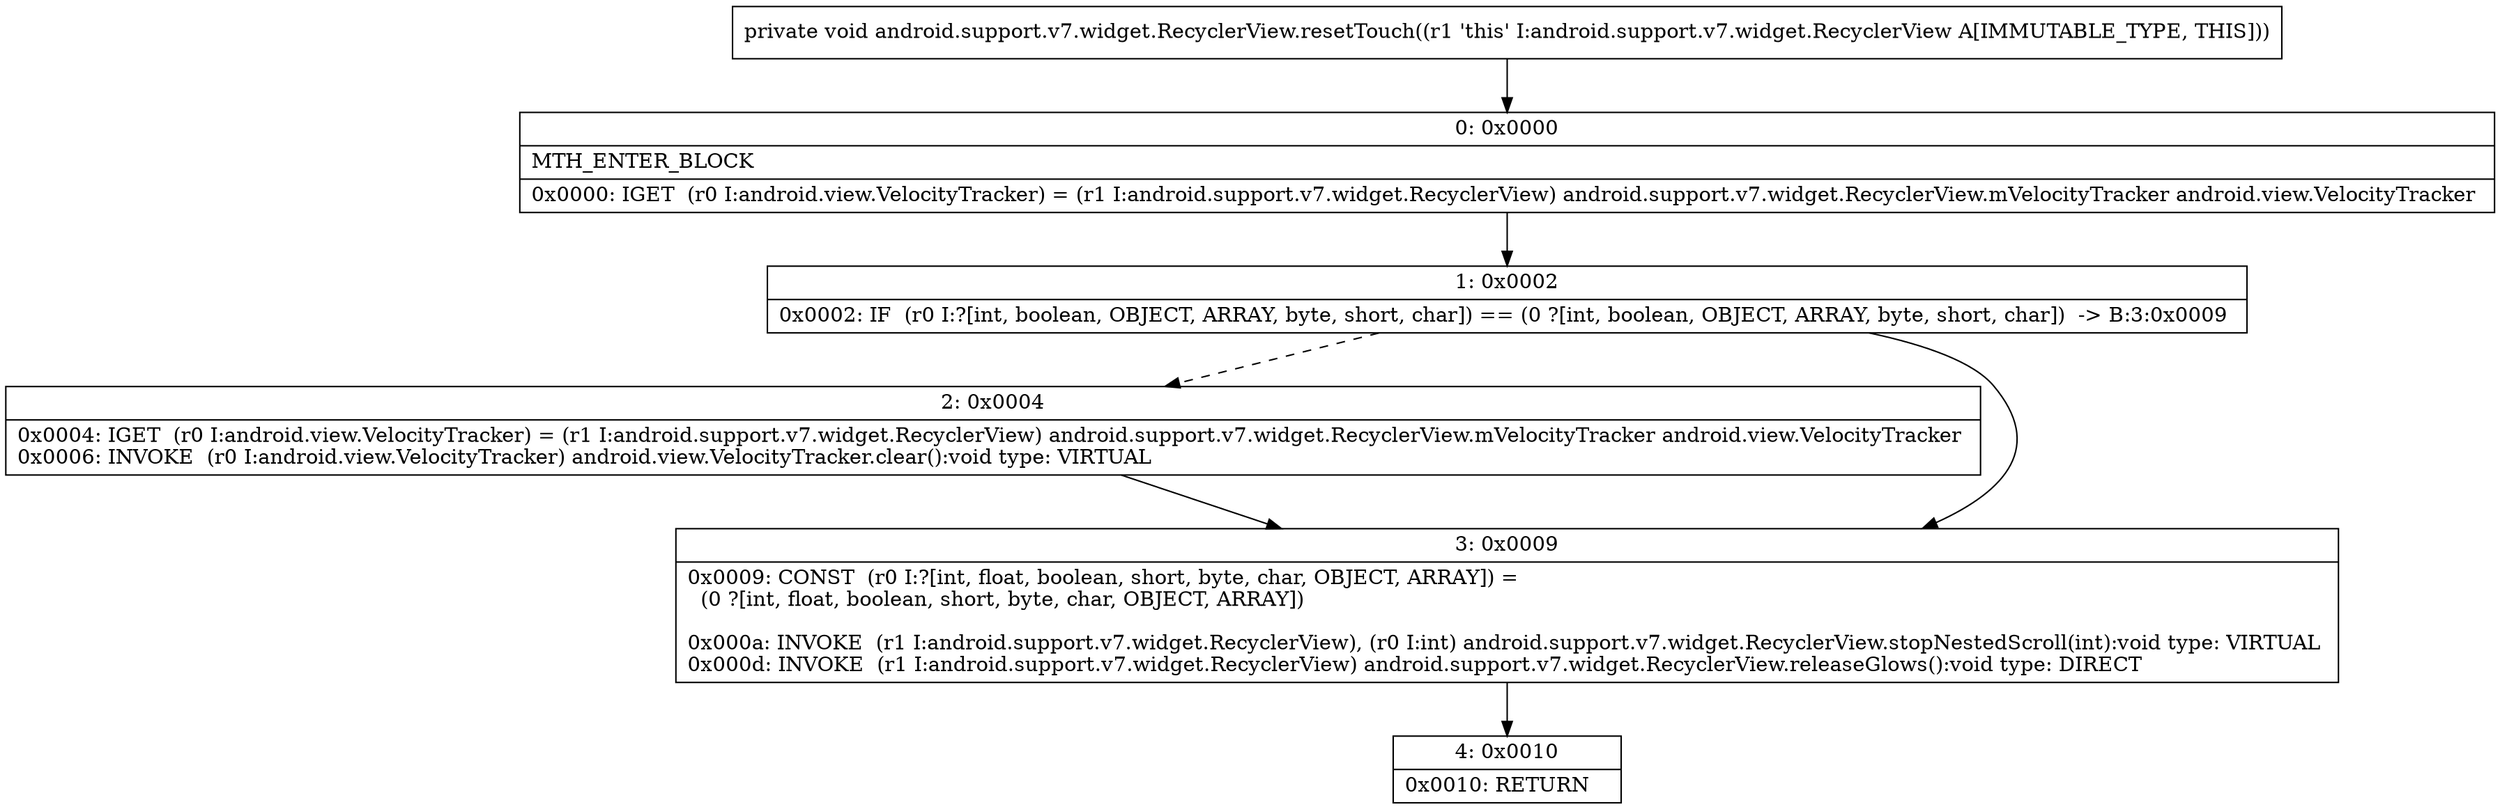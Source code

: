 digraph "CFG forandroid.support.v7.widget.RecyclerView.resetTouch()V" {
Node_0 [shape=record,label="{0\:\ 0x0000|MTH_ENTER_BLOCK\l|0x0000: IGET  (r0 I:android.view.VelocityTracker) = (r1 I:android.support.v7.widget.RecyclerView) android.support.v7.widget.RecyclerView.mVelocityTracker android.view.VelocityTracker \l}"];
Node_1 [shape=record,label="{1\:\ 0x0002|0x0002: IF  (r0 I:?[int, boolean, OBJECT, ARRAY, byte, short, char]) == (0 ?[int, boolean, OBJECT, ARRAY, byte, short, char])  \-\> B:3:0x0009 \l}"];
Node_2 [shape=record,label="{2\:\ 0x0004|0x0004: IGET  (r0 I:android.view.VelocityTracker) = (r1 I:android.support.v7.widget.RecyclerView) android.support.v7.widget.RecyclerView.mVelocityTracker android.view.VelocityTracker \l0x0006: INVOKE  (r0 I:android.view.VelocityTracker) android.view.VelocityTracker.clear():void type: VIRTUAL \l}"];
Node_3 [shape=record,label="{3\:\ 0x0009|0x0009: CONST  (r0 I:?[int, float, boolean, short, byte, char, OBJECT, ARRAY]) = \l  (0 ?[int, float, boolean, short, byte, char, OBJECT, ARRAY])\l \l0x000a: INVOKE  (r1 I:android.support.v7.widget.RecyclerView), (r0 I:int) android.support.v7.widget.RecyclerView.stopNestedScroll(int):void type: VIRTUAL \l0x000d: INVOKE  (r1 I:android.support.v7.widget.RecyclerView) android.support.v7.widget.RecyclerView.releaseGlows():void type: DIRECT \l}"];
Node_4 [shape=record,label="{4\:\ 0x0010|0x0010: RETURN   \l}"];
MethodNode[shape=record,label="{private void android.support.v7.widget.RecyclerView.resetTouch((r1 'this' I:android.support.v7.widget.RecyclerView A[IMMUTABLE_TYPE, THIS])) }"];
MethodNode -> Node_0;
Node_0 -> Node_1;
Node_1 -> Node_2[style=dashed];
Node_1 -> Node_3;
Node_2 -> Node_3;
Node_3 -> Node_4;
}

